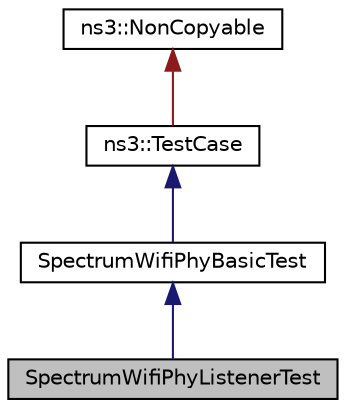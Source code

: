 digraph "SpectrumWifiPhyListenerTest"
{
 // LATEX_PDF_SIZE
  edge [fontname="Helvetica",fontsize="10",labelfontname="Helvetica",labelfontsize="10"];
  node [fontname="Helvetica",fontsize="10",shape=record];
  Node1 [label="SpectrumWifiPhyListenerTest",height=0.2,width=0.4,color="black", fillcolor="grey75", style="filled", fontcolor="black",tooltip="Spectrum Wifi Phy Listener Test."];
  Node2 -> Node1 [dir="back",color="midnightblue",fontsize="10",style="solid",fontname="Helvetica"];
  Node2 [label="SpectrumWifiPhyBasicTest",height=0.2,width=0.4,color="black", fillcolor="white", style="filled",URL="$class_spectrum_wifi_phy_basic_test.html",tooltip="Spectrum Wifi Phy Basic Test."];
  Node3 -> Node2 [dir="back",color="midnightblue",fontsize="10",style="solid",fontname="Helvetica"];
  Node3 [label="ns3::TestCase",height=0.2,width=0.4,color="black", fillcolor="white", style="filled",URL="$classns3_1_1_test_case.html",tooltip="encapsulates test code"];
  Node4 -> Node3 [dir="back",color="firebrick4",fontsize="10",style="solid",fontname="Helvetica"];
  Node4 [label="ns3::NonCopyable",height=0.2,width=0.4,color="black", fillcolor="white", style="filled",URL="$classns3_1_1_non_copyable.html",tooltip="A base class for (non-Singleton) objects which shouldn't be copied."];
}
